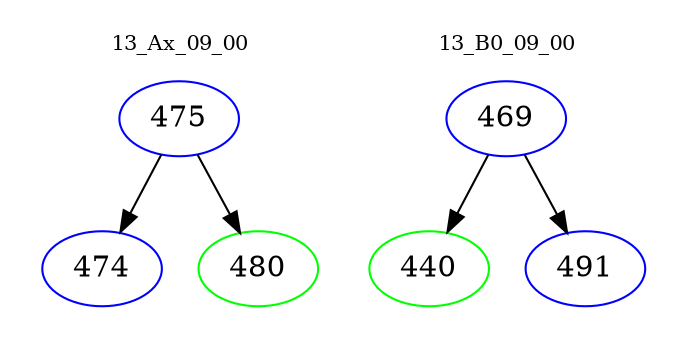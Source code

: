 digraph{
subgraph cluster_0 {
color = white
label = "13_Ax_09_00";
fontsize=10;
T0_475 [label="475", color="blue"]
T0_475 -> T0_474 [color="black"]
T0_474 [label="474", color="blue"]
T0_475 -> T0_480 [color="black"]
T0_480 [label="480", color="green"]
}
subgraph cluster_1 {
color = white
label = "13_B0_09_00";
fontsize=10;
T1_469 [label="469", color="blue"]
T1_469 -> T1_440 [color="black"]
T1_440 [label="440", color="green"]
T1_469 -> T1_491 [color="black"]
T1_491 [label="491", color="blue"]
}
}

